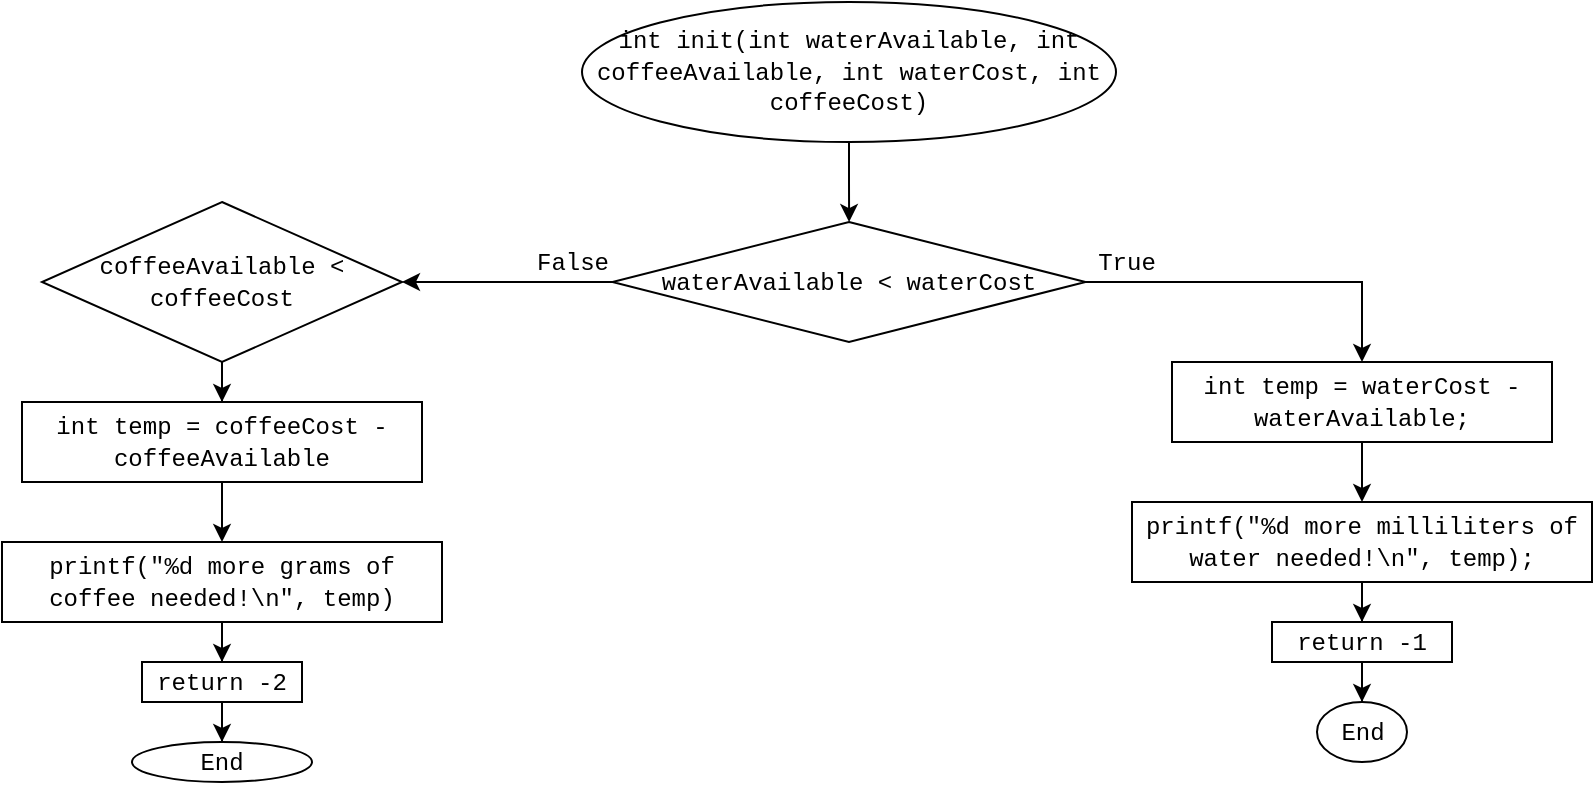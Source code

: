 <mxfile version="12.4.8" type="device" pages="3"><diagram id="C5RBs43oDa-KdzZeNtuy" name="Page-1"><mxGraphModel dx="2012" dy="621" grid="1" gridSize="10" guides="1" tooltips="1" connect="1" arrows="1" fold="1" page="1" pageScale="1" pageWidth="827" pageHeight="1169" math="0" shadow="0"><root><mxCell id="WIyWlLk6GJQsqaUBKTNV-0"/><mxCell id="WIyWlLk6GJQsqaUBKTNV-1" parent="WIyWlLk6GJQsqaUBKTNV-0"/><mxCell id="AEGvYoz9l4A2wP6UKuIa-2" value="" style="edgeStyle=orthogonalEdgeStyle;rounded=0;orthogonalLoop=1;jettySize=auto;html=1;" edge="1" parent="WIyWlLk6GJQsqaUBKTNV-1" source="AEGvYoz9l4A2wP6UKuIa-0" target="AEGvYoz9l4A2wP6UKuIa-3"><mxGeometry relative="1" as="geometry"><mxPoint x="413.5" y="180" as="targetPoint"/></mxGeometry></mxCell><mxCell id="AEGvYoz9l4A2wP6UKuIa-0" value="&lt;font face=&quot;Courier New&quot;&gt;int init(int waterAvailable, int coffeeAvailable, int waterCost, int coffeeCost)&lt;/font&gt;" style="ellipse;whiteSpace=wrap;html=1;" vertex="1" parent="WIyWlLk6GJQsqaUBKTNV-1"><mxGeometry x="280" y="30" width="267" height="70" as="geometry"/></mxCell><mxCell id="AEGvYoz9l4A2wP6UKuIa-5" value="" style="edgeStyle=orthogonalEdgeStyle;rounded=0;orthogonalLoop=1;jettySize=auto;html=1;" edge="1" parent="WIyWlLk6GJQsqaUBKTNV-1" source="AEGvYoz9l4A2wP6UKuIa-3" target="AEGvYoz9l4A2wP6UKuIa-6"><mxGeometry relative="1" as="geometry"><mxPoint x="580" y="170" as="targetPoint"/></mxGeometry></mxCell><mxCell id="AEGvYoz9l4A2wP6UKuIa-17" value="" style="edgeStyle=orthogonalEdgeStyle;rounded=0;orthogonalLoop=1;jettySize=auto;html=1;" edge="1" parent="WIyWlLk6GJQsqaUBKTNV-1" source="AEGvYoz9l4A2wP6UKuIa-3" target="AEGvYoz9l4A2wP6UKuIa-18"><mxGeometry relative="1" as="geometry"><mxPoint x="215.25" y="170" as="targetPoint"/></mxGeometry></mxCell><mxCell id="AEGvYoz9l4A2wP6UKuIa-3" value="&lt;font face=&quot;Courier New&quot;&gt;waterAvailable &amp;lt; waterCost&lt;/font&gt;" style="rhombus;whiteSpace=wrap;html=1;" vertex="1" parent="WIyWlLk6GJQsqaUBKTNV-1"><mxGeometry x="295.25" y="140" width="236.5" height="60" as="geometry"/></mxCell><mxCell id="AEGvYoz9l4A2wP6UKuIa-8" value="" style="edgeStyle=orthogonalEdgeStyle;rounded=0;orthogonalLoop=1;jettySize=auto;html=1;" edge="1" parent="WIyWlLk6GJQsqaUBKTNV-1" source="AEGvYoz9l4A2wP6UKuIa-6" target="AEGvYoz9l4A2wP6UKuIa-7"><mxGeometry relative="1" as="geometry"/></mxCell><mxCell id="AEGvYoz9l4A2wP6UKuIa-6" value="&lt;font face=&quot;Courier New&quot;&gt;int temp = waterCost - waterAvailable;&lt;/font&gt;" style="rounded=0;whiteSpace=wrap;html=1;" vertex="1" parent="WIyWlLk6GJQsqaUBKTNV-1"><mxGeometry x="575" y="210" width="190" height="40" as="geometry"/></mxCell><mxCell id="AEGvYoz9l4A2wP6UKuIa-11" value="" style="edgeStyle=orthogonalEdgeStyle;rounded=0;orthogonalLoop=1;jettySize=auto;html=1;" edge="1" parent="WIyWlLk6GJQsqaUBKTNV-1" source="AEGvYoz9l4A2wP6UKuIa-7" target="AEGvYoz9l4A2wP6UKuIa-10"><mxGeometry relative="1" as="geometry"/></mxCell><mxCell id="AEGvYoz9l4A2wP6UKuIa-7" value="&lt;font face=&quot;Courier New&quot;&gt;printf(&quot;%d more milliliters of water needed!\n&quot;, temp);&lt;/font&gt;" style="rounded=0;whiteSpace=wrap;html=1;" vertex="1" parent="WIyWlLk6GJQsqaUBKTNV-1"><mxGeometry x="555" y="280" width="230" height="40" as="geometry"/></mxCell><mxCell id="AEGvYoz9l4A2wP6UKuIa-13" value="" style="edgeStyle=orthogonalEdgeStyle;rounded=0;orthogonalLoop=1;jettySize=auto;html=1;" edge="1" parent="WIyWlLk6GJQsqaUBKTNV-1" source="AEGvYoz9l4A2wP6UKuIa-10" target="AEGvYoz9l4A2wP6UKuIa-14"><mxGeometry relative="1" as="geometry"><mxPoint x="670" y="630" as="targetPoint"/></mxGeometry></mxCell><mxCell id="AEGvYoz9l4A2wP6UKuIa-10" value="&lt;font face=&quot;Courier New&quot;&gt;return -1&lt;/font&gt;" style="rounded=0;whiteSpace=wrap;html=1;" vertex="1" parent="WIyWlLk6GJQsqaUBKTNV-1"><mxGeometry x="625" y="340" width="90" height="20" as="geometry"/></mxCell><mxCell id="AEGvYoz9l4A2wP6UKuIa-14" value="&lt;font face=&quot;Courier New&quot;&gt;End&lt;/font&gt;" style="ellipse;whiteSpace=wrap;html=1;" vertex="1" parent="WIyWlLk6GJQsqaUBKTNV-1"><mxGeometry x="647.5" y="380" width="45" height="30" as="geometry"/></mxCell><mxCell id="AEGvYoz9l4A2wP6UKuIa-20" value="" style="edgeStyle=orthogonalEdgeStyle;rounded=0;orthogonalLoop=1;jettySize=auto;html=1;" edge="1" parent="WIyWlLk6GJQsqaUBKTNV-1" source="AEGvYoz9l4A2wP6UKuIa-18" target="AEGvYoz9l4A2wP6UKuIa-21"><mxGeometry relative="1" as="geometry"><mxPoint x="150" y="290" as="targetPoint"/></mxGeometry></mxCell><mxCell id="AEGvYoz9l4A2wP6UKuIa-18" value="&lt;font face=&quot;Courier New&quot;&gt;coffeeAvailable &amp;lt; coffeeCost&lt;/font&gt;" style="rhombus;whiteSpace=wrap;html=1;" vertex="1" parent="WIyWlLk6GJQsqaUBKTNV-1"><mxGeometry x="10" y="130" width="180" height="80" as="geometry"/></mxCell><mxCell id="AEGvYoz9l4A2wP6UKuIa-23" value="" style="edgeStyle=orthogonalEdgeStyle;rounded=0;orthogonalLoop=1;jettySize=auto;html=1;" edge="1" parent="WIyWlLk6GJQsqaUBKTNV-1" source="AEGvYoz9l4A2wP6UKuIa-21" target="AEGvYoz9l4A2wP6UKuIa-22"><mxGeometry relative="1" as="geometry"/></mxCell><mxCell id="AEGvYoz9l4A2wP6UKuIa-21" value="&lt;font face=&quot;Courier New&quot;&gt;int temp = coffeeCost - coffeeAvailable&lt;/font&gt;" style="rounded=0;whiteSpace=wrap;html=1;" vertex="1" parent="WIyWlLk6GJQsqaUBKTNV-1"><mxGeometry y="230" width="200" height="40" as="geometry"/></mxCell><mxCell id="AEGvYoz9l4A2wP6UKuIa-25" value="" style="edgeStyle=orthogonalEdgeStyle;rounded=0;orthogonalLoop=1;jettySize=auto;html=1;" edge="1" parent="WIyWlLk6GJQsqaUBKTNV-1" source="AEGvYoz9l4A2wP6UKuIa-22" target="AEGvYoz9l4A2wP6UKuIa-24"><mxGeometry relative="1" as="geometry"/></mxCell><mxCell id="AEGvYoz9l4A2wP6UKuIa-22" value="&lt;font face=&quot;Courier New&quot;&gt;printf(&quot;%d more grams of coffee needed!\n&quot;, temp)&lt;/font&gt;" style="rounded=0;whiteSpace=wrap;html=1;" vertex="1" parent="WIyWlLk6GJQsqaUBKTNV-1"><mxGeometry x="-10" y="300" width="220" height="40" as="geometry"/></mxCell><mxCell id="AEGvYoz9l4A2wP6UKuIa-27" value="" style="edgeStyle=orthogonalEdgeStyle;rounded=0;orthogonalLoop=1;jettySize=auto;html=1;entryX=0.5;entryY=0;entryDx=0;entryDy=0;" edge="1" parent="WIyWlLk6GJQsqaUBKTNV-1" source="AEGvYoz9l4A2wP6UKuIa-24" target="AEGvYoz9l4A2wP6UKuIa-28"><mxGeometry relative="1" as="geometry"><mxPoint x="150" y="680" as="targetPoint"/></mxGeometry></mxCell><mxCell id="AEGvYoz9l4A2wP6UKuIa-24" value="&lt;font face=&quot;Courier New&quot;&gt;return -2&lt;/font&gt;" style="rounded=0;whiteSpace=wrap;html=1;" vertex="1" parent="WIyWlLk6GJQsqaUBKTNV-1"><mxGeometry x="60" y="360" width="80" height="20" as="geometry"/></mxCell><mxCell id="AEGvYoz9l4A2wP6UKuIa-28" value="&lt;font face=&quot;Courier New&quot;&gt;End&lt;/font&gt;" style="ellipse;whiteSpace=wrap;html=1;" vertex="1" parent="WIyWlLk6GJQsqaUBKTNV-1"><mxGeometry x="55" y="400" width="90" height="20" as="geometry"/></mxCell><mxCell id="AEGvYoz9l4A2wP6UKuIa-29" value="&lt;font face=&quot;Courier New&quot;&gt;True&lt;/font&gt;" style="text;html=1;align=center;verticalAlign=middle;resizable=0;points=[];autosize=1;" vertex="1" parent="WIyWlLk6GJQsqaUBKTNV-1"><mxGeometry x="531.75" y="150" width="40" height="20" as="geometry"/></mxCell><mxCell id="AEGvYoz9l4A2wP6UKuIa-30" value="&lt;font face=&quot;Courier New&quot;&gt;False&lt;br&gt;&lt;/font&gt;" style="text;html=1;align=center;verticalAlign=middle;resizable=0;points=[];autosize=1;" vertex="1" parent="WIyWlLk6GJQsqaUBKTNV-1"><mxGeometry x="250.25" y="150" width="50" height="20" as="geometry"/></mxCell></root></mxGraphModel></diagram><diagram id="VijN7mvvU4ffEfw9Eyjd" name="Page-2"><mxGraphModel dx="813" dy="426" grid="1" gridSize="10" guides="1" tooltips="1" connect="1" arrows="1" fold="1" page="1" pageScale="1" pageWidth="850" pageHeight="1100" math="0" shadow="0"><root><mxCell id="G_wEJurHHGzmdR_75ElV-0"/><mxCell id="G_wEJurHHGzmdR_75ElV-1" parent="G_wEJurHHGzmdR_75ElV-0"/><mxCell id="G_wEJurHHGzmdR_75ElV-4" value="" style="edgeStyle=orthogonalEdgeStyle;rounded=0;orthogonalLoop=1;jettySize=auto;html=1;" edge="1" parent="G_wEJurHHGzmdR_75ElV-1" source="G_wEJurHHGzmdR_75ElV-2" target="G_wEJurHHGzmdR_75ElV-5"><mxGeometry relative="1" as="geometry"><mxPoint x="425" y="180" as="targetPoint"/></mxGeometry></mxCell><mxCell id="G_wEJurHHGzmdR_75ElV-2" value="void addCoffee(int *coffeeAvailable)" style="ellipse;whiteSpace=wrap;html=1;" vertex="1" parent="G_wEJurHHGzmdR_75ElV-1"><mxGeometry x="365" y="20" width="120" height="80" as="geometry"/></mxCell><mxCell id="G_wEJurHHGzmdR_75ElV-7" value="" style="edgeStyle=orthogonalEdgeStyle;rounded=0;orthogonalLoop=1;jettySize=auto;html=1;" edge="1" parent="G_wEJurHHGzmdR_75ElV-1" source="G_wEJurHHGzmdR_75ElV-5" target="G_wEJurHHGzmdR_75ElV-6"><mxGeometry relative="1" as="geometry"/></mxCell><mxCell id="G_wEJurHHGzmdR_75ElV-5" value="printf(&quot;Add coffee: &quot;)" style="rounded=0;whiteSpace=wrap;html=1;" vertex="1" parent="G_wEJurHHGzmdR_75ElV-1"><mxGeometry x="367.5" y="130" width="115" height="30" as="geometry"/></mxCell><mxCell id="G_wEJurHHGzmdR_75ElV-9" value="" style="edgeStyle=orthogonalEdgeStyle;rounded=0;orthogonalLoop=1;jettySize=auto;html=1;" edge="1" parent="G_wEJurHHGzmdR_75ElV-1" source="G_wEJurHHGzmdR_75ElV-6" target="G_wEJurHHGzmdR_75ElV-8"><mxGeometry relative="1" as="geometry"/></mxCell><mxCell id="G_wEJurHHGzmdR_75ElV-6" value="int temp" style="rounded=0;whiteSpace=wrap;html=1;" vertex="1" parent="G_wEJurHHGzmdR_75ElV-1"><mxGeometry x="392.5" y="180" width="65" height="30" as="geometry"/></mxCell><mxCell id="G_wEJurHHGzmdR_75ElV-11" value="" style="edgeStyle=orthogonalEdgeStyle;rounded=0;orthogonalLoop=1;jettySize=auto;html=1;" edge="1" parent="G_wEJurHHGzmdR_75ElV-1" source="G_wEJurHHGzmdR_75ElV-8" target="G_wEJurHHGzmdR_75ElV-10"><mxGeometry relative="1" as="geometry"/></mxCell><mxCell id="G_wEJurHHGzmdR_75ElV-8" value="scanf(&quot;%d&quot;, &amp;amp;temp)" style="rounded=0;whiteSpace=wrap;html=1;" vertex="1" parent="G_wEJurHHGzmdR_75ElV-1"><mxGeometry x="365" y="230" width="120" height="60" as="geometry"/></mxCell><mxCell id="G_wEJurHHGzmdR_75ElV-13" value="" style="edgeStyle=orthogonalEdgeStyle;rounded=0;orthogonalLoop=1;jettySize=auto;html=1;" edge="1" parent="G_wEJurHHGzmdR_75ElV-1" source="G_wEJurHHGzmdR_75ElV-10" target="G_wEJurHHGzmdR_75ElV-14"><mxGeometry relative="1" as="geometry"><mxPoint x="425" y="510" as="targetPoint"/></mxGeometry></mxCell><mxCell id="G_wEJurHHGzmdR_75ElV-10" value="*coffeeAvailable += temp" style="rounded=0;whiteSpace=wrap;html=1;" vertex="1" parent="G_wEJurHHGzmdR_75ElV-1"><mxGeometry x="348.75" y="320" width="152.5" height="30" as="geometry"/></mxCell><mxCell id="G_wEJurHHGzmdR_75ElV-14" value="End" style="ellipse;whiteSpace=wrap;html=1;" vertex="1" parent="G_wEJurHHGzmdR_75ElV-1"><mxGeometry x="395" y="380" width="60" height="40" as="geometry"/></mxCell></root></mxGraphModel></diagram><diagram id="qcmMra4pvn9GCuhq6GCz" name="Page-3"><mxGraphModel dx="5763" dy="2269" grid="1" gridSize="10" guides="1" tooltips="1" connect="1" arrows="1" fold="1" page="1" pageScale="1" pageWidth="850" pageHeight="1100" math="0" shadow="0"><root><mxCell id="rsKrXeeZlqoIn92hkYwP-0"/><mxCell id="rsKrXeeZlqoIn92hkYwP-1" parent="rsKrXeeZlqoIn92hkYwP-0"/><mxCell id="rsKrXeeZlqoIn92hkYwP-4" value="" style="edgeStyle=orthogonalEdgeStyle;rounded=0;orthogonalLoop=1;jettySize=auto;html=1;" edge="1" parent="rsKrXeeZlqoIn92hkYwP-1" source="rsKrXeeZlqoIn92hkYwP-2" target="rsKrXeeZlqoIn92hkYwP-5"><mxGeometry relative="1" as="geometry"><mxPoint x="424.5" y="180" as="targetPoint"/></mxGeometry></mxCell><mxCell id="rsKrXeeZlqoIn92hkYwP-2" value="void mainFunc(int *waterAvailable, int *coffeeAvailable, int waterCost, int coffeeCost)" style="ellipse;whiteSpace=wrap;html=1;" vertex="1" parent="rsKrXeeZlqoIn92hkYwP-1"><mxGeometry x="337" y="10" width="175" height="90" as="geometry"/></mxCell><mxCell id="rsKrXeeZlqoIn92hkYwP-7" value="" style="edgeStyle=orthogonalEdgeStyle;rounded=0;orthogonalLoop=1;jettySize=auto;html=1;" edge="1" parent="rsKrXeeZlqoIn92hkYwP-1" source="rsKrXeeZlqoIn92hkYwP-5" target="rsKrXeeZlqoIn92hkYwP-6"><mxGeometry relative="1" as="geometry"/></mxCell><mxCell id="rsKrXeeZlqoIn92hkYwP-5" value="&lt;div&gt;int i = 0;&lt;/div&gt;&lt;div&gt;&lt;span&gt;char arr[] = &quot;|&amp;nbsp; &amp;nbsp; &amp;nbsp; &amp;nbsp;|&quot;;&lt;/span&gt;&lt;/div&gt;&lt;div&gt;&lt;span&gt;int len = strlen(arr);&lt;/span&gt;&lt;/div&gt;&lt;div&gt;&lt;span&gt;char holder[len];&lt;/span&gt;&lt;/div&gt;" style="rounded=0;whiteSpace=wrap;html=1;" vertex="1" parent="rsKrXeeZlqoIn92hkYwP-1"><mxGeometry x="362.91" y="130" width="123.19" height="60" as="geometry"/></mxCell><mxCell id="rsKrXeeZlqoIn92hkYwP-9" value="" style="edgeStyle=orthogonalEdgeStyle;rounded=0;orthogonalLoop=1;jettySize=auto;html=1;" edge="1" parent="rsKrXeeZlqoIn92hkYwP-1" source="rsKrXeeZlqoIn92hkYwP-6" target="rsKrXeeZlqoIn92hkYwP-8"><mxGeometry relative="1" as="geometry"/></mxCell><mxCell id="rsKrXeeZlqoIn92hkYwP-6" value="strcpy(holder, arr);" style="rounded=0;whiteSpace=wrap;html=1;" vertex="1" parent="rsKrXeeZlqoIn92hkYwP-1"><mxGeometry x="362.91" y="220" width="123.19" height="20" as="geometry"/></mxCell><mxCell id="rsKrXeeZlqoIn92hkYwP-11" value="" style="edgeStyle=orthogonalEdgeStyle;rounded=0;orthogonalLoop=1;jettySize=auto;html=1;" edge="1" parent="rsKrXeeZlqoIn92hkYwP-1" source="rsKrXeeZlqoIn92hkYwP-8" target="rsKrXeeZlqoIn92hkYwP-10"><mxGeometry relative="1" as="geometry"/></mxCell><mxCell id="rsKrXeeZlqoIn92hkYwP-8" value="&lt;div&gt;int counter = 0;&lt;/div&gt;&lt;div&gt;int counter1 = 0;&lt;/div&gt;&lt;div&gt;char arr0[]=&quot;\\=====/&quot;;&lt;/div&gt;&lt;div&gt;char arr1[] = &quot; \\===/&quot;;&lt;/div&gt;&lt;div&gt;char arr2[] = &quot;&amp;nbsp; \\=/&quot;;&lt;/div&gt;" style="rounded=0;whiteSpace=wrap;html=1;" vertex="1" parent="rsKrXeeZlqoIn92hkYwP-1"><mxGeometry x="351.1" y="260" width="147.09" height="80" as="geometry"/></mxCell><mxCell id="rsKrXeeZlqoIn92hkYwP-13" value="" style="edgeStyle=orthogonalEdgeStyle;rounded=0;orthogonalLoop=1;jettySize=auto;html=1;" edge="1" parent="rsKrXeeZlqoIn92hkYwP-1" source="rsKrXeeZlqoIn92hkYwP-10" target="rsKrXeeZlqoIn92hkYwP-12"><mxGeometry relative="1" as="geometry"/></mxCell><mxCell id="rsKrXeeZlqoIn92hkYwP-10" value="srand(time(0));" style="rounded=0;whiteSpace=wrap;html=1;" vertex="1" parent="rsKrXeeZlqoIn92hkYwP-1"><mxGeometry x="380.05" y="360" width="88.9" height="30" as="geometry"/></mxCell><mxCell id="rsKrXeeZlqoIn92hkYwP-15" value="" style="edgeStyle=orthogonalEdgeStyle;rounded=0;orthogonalLoop=1;jettySize=auto;html=1;" edge="1" parent="rsKrXeeZlqoIn92hkYwP-1" source="rsKrXeeZlqoIn92hkYwP-12" target="rsKrXeeZlqoIn92hkYwP-16"><mxGeometry relative="1" as="geometry"><mxPoint x="424.5" y="520" as="targetPoint"/></mxGeometry></mxCell><mxCell id="rsKrXeeZlqoIn92hkYwP-12" value="errorFunc();" style="rounded=0;whiteSpace=wrap;html=1;" vertex="1" parent="rsKrXeeZlqoIn92hkYwP-1"><mxGeometry x="380.05" y="410" width="88.9" height="30" as="geometry"/></mxCell><mxCell id="rsKrXeeZlqoIn92hkYwP-18" value="" style="edgeStyle=orthogonalEdgeStyle;rounded=0;orthogonalLoop=1;jettySize=auto;html=1;" edge="1" parent="rsKrXeeZlqoIn92hkYwP-1" source="rsKrXeeZlqoIn92hkYwP-16" target="rsKrXeeZlqoIn92hkYwP-19"><mxGeometry relative="1" as="geometry"><mxPoint x="540.05" y="525" as="targetPoint"/></mxGeometry></mxCell><mxCell id="rsKrXeeZlqoIn92hkYwP-16" value="counter != 2" style="rhombus;whiteSpace=wrap;html=1;" vertex="1" parent="rsKrXeeZlqoIn92hkYwP-1"><mxGeometry x="380.05" y="500" width="80" height="50" as="geometry"/></mxCell><mxCell id="rsKrXeeZlqoIn92hkYwP-22" value="" style="edgeStyle=orthogonalEdgeStyle;rounded=0;orthogonalLoop=1;jettySize=auto;html=1;" edge="1" parent="rsKrXeeZlqoIn92hkYwP-1" source="rsKrXeeZlqoIn92hkYwP-19" target="rsKrXeeZlqoIn92hkYwP-23"><mxGeometry relative="1" as="geometry"><mxPoint x="614.34" y="627.5" as="targetPoint"/></mxGeometry></mxCell><mxCell id="rsKrXeeZlqoIn92hkYwP-19" value="&lt;div&gt;printf(&quot;---------------------\n&quot;);&lt;/div&gt;&lt;div&gt;&lt;span&gt;printf(&quot;Warming up the water!\n&quot;);&lt;/span&gt;&lt;/div&gt;" style="rounded=0;whiteSpace=wrap;html=1;" vertex="1" parent="rsKrXeeZlqoIn92hkYwP-1"><mxGeometry x="535.34" y="502.5" width="158" height="45" as="geometry"/></mxCell><mxCell id="rsKrXeeZlqoIn92hkYwP-20" value="True" style="text;html=1;align=center;verticalAlign=middle;resizable=0;points=[];autosize=1;" vertex="1" parent="rsKrXeeZlqoIn92hkYwP-1"><mxGeometry x="460.05" y="502.5" width="40" height="20" as="geometry"/></mxCell><mxCell id="rsKrXeeZlqoIn92hkYwP-25" value="" style="edgeStyle=orthogonalEdgeStyle;rounded=0;orthogonalLoop=1;jettySize=auto;html=1;" edge="1" parent="rsKrXeeZlqoIn92hkYwP-1" source="rsKrXeeZlqoIn92hkYwP-23" target="rsKrXeeZlqoIn92hkYwP-26"><mxGeometry relative="1" as="geometry"><mxPoint x="614.34" y="710" as="targetPoint"/></mxGeometry></mxCell><mxCell id="rsKrXeeZlqoIn92hkYwP-23" value="arr[i] == ' '" style="rhombus;whiteSpace=wrap;html=1;" vertex="1" parent="rsKrXeeZlqoIn92hkYwP-1"><mxGeometry x="574.34" y="570" width="80" height="42.5" as="geometry"/></mxCell><mxCell id="rsKrXeeZlqoIn92hkYwP-28" value="" style="edgeStyle=orthogonalEdgeStyle;rounded=0;orthogonalLoop=1;jettySize=auto;html=1;" edge="1" parent="rsKrXeeZlqoIn92hkYwP-1" source="rsKrXeeZlqoIn92hkYwP-26" target="rsKrXeeZlqoIn92hkYwP-27"><mxGeometry relative="1" as="geometry"/></mxCell><mxCell id="rsKrXeeZlqoIn92hkYwP-26" value="arr[i] == '= '" style="rounded=0;whiteSpace=wrap;html=1;" vertex="1" parent="rsKrXeeZlqoIn92hkYwP-1"><mxGeometry x="574.34" y="630" width="81" height="30" as="geometry"/></mxCell><mxCell id="rsKrXeeZlqoIn92hkYwP-30" value="" style="edgeStyle=orthogonalEdgeStyle;rounded=0;orthogonalLoop=1;jettySize=auto;html=1;" edge="1" parent="rsKrXeeZlqoIn92hkYwP-1" source="rsKrXeeZlqoIn92hkYwP-27" target="rsKrXeeZlqoIn92hkYwP-29"><mxGeometry relative="1" as="geometry"/></mxCell><mxCell id="rsKrXeeZlqoIn92hkYwP-27" value="&lt;div&gt;printf(&quot;&amp;nbsp; &amp;nbsp; &amp;nbsp;%s\n&quot;, arr);&lt;/div&gt;&lt;div&gt;&lt;span&gt;printf(&quot;---------------------&quot;);&lt;/span&gt;&lt;/div&gt;" style="rounded=0;whiteSpace=wrap;html=1;" vertex="1" parent="rsKrXeeZlqoIn92hkYwP-1"><mxGeometry x="539.34" y="690" width="151" height="40" as="geometry"/></mxCell><mxCell id="rsKrXeeZlqoIn92hkYwP-32" value="" style="edgeStyle=orthogonalEdgeStyle;rounded=0;orthogonalLoop=1;jettySize=auto;html=1;" edge="1" parent="rsKrXeeZlqoIn92hkYwP-1" source="rsKrXeeZlqoIn92hkYwP-29" target="rsKrXeeZlqoIn92hkYwP-33"><mxGeometry relative="1" as="geometry"><mxPoint x="614.84" y="880" as="targetPoint"/></mxGeometry></mxCell><mxCell id="rsKrXeeZlqoIn92hkYwP-29" value="&lt;div&gt;Sleep(250);&lt;/div&gt;&lt;div&gt;system(&quot;cls&quot;);&lt;/div&gt;&lt;div&gt;i++;&lt;/div&gt;" style="rounded=0;whiteSpace=wrap;html=1;" vertex="1" parent="rsKrXeeZlqoIn92hkYwP-1"><mxGeometry x="566.59" y="750" width="96.5" height="50" as="geometry"/></mxCell><mxCell id="rsKrXeeZlqoIn92hkYwP-35" value="" style="edgeStyle=orthogonalEdgeStyle;rounded=0;orthogonalLoop=1;jettySize=auto;html=1;" edge="1" parent="rsKrXeeZlqoIn92hkYwP-1" source="rsKrXeeZlqoIn92hkYwP-33" target="rsKrXeeZlqoIn92hkYwP-37"><mxGeometry relative="1" as="geometry"><mxPoint x="734.84" y="840" as="targetPoint"/></mxGeometry></mxCell><mxCell id="rsKrXeeZlqoIn92hkYwP-33" value="i == len" style="rhombus;whiteSpace=wrap;html=1;" vertex="1" parent="rsKrXeeZlqoIn92hkYwP-1"><mxGeometry x="574.84" y="820" width="80" height="40" as="geometry"/></mxCell><mxCell id="rsKrXeeZlqoIn92hkYwP-36" value="True" style="text;html=1;align=center;verticalAlign=middle;resizable=0;points=[];autosize=1;" vertex="1" parent="rsKrXeeZlqoIn92hkYwP-1"><mxGeometry x="655.34" y="820" width="40" height="20" as="geometry"/></mxCell><mxCell id="rsKrXeeZlqoIn92hkYwP-37" value="&lt;div&gt;i = 0;&lt;/div&gt;&lt;div&gt;&lt;span&gt;strcpy(arr, holder);&lt;/span&gt;&lt;/div&gt;&lt;div&gt;counter++;&lt;/div&gt;" style="rounded=0;whiteSpace=wrap;html=1;" vertex="1" parent="rsKrXeeZlqoIn92hkYwP-1"><mxGeometry x="690.34" y="870" width="105" height="50" as="geometry"/></mxCell><mxCell id="rsKrXeeZlqoIn92hkYwP-42" value="" style="endArrow=classic;html=1;exitX=0;exitY=0.5;exitDx=0;exitDy=0;" edge="1" parent="rsKrXeeZlqoIn92hkYwP-1" source="rsKrXeeZlqoIn92hkYwP-33"><mxGeometry width="50" height="50" relative="1" as="geometry"><mxPoint x="481.44" y="870" as="sourcePoint"/><mxPoint x="420" y="450" as="targetPoint"/><Array as="points"><mxPoint x="515.34" y="840"/><mxPoint x="515.34" y="940"/><mxPoint x="860" y="940"/><mxPoint x="860" y="450"/></Array></mxGeometry></mxCell><mxCell id="rsKrXeeZlqoIn92hkYwP-43" value="False" style="text;html=1;align=center;verticalAlign=middle;resizable=0;points=[];autosize=1;" vertex="1" parent="rsKrXeeZlqoIn92hkYwP-1"><mxGeometry x="534.34" y="820" width="40" height="20" as="geometry"/></mxCell><mxCell id="rsKrXeeZlqoIn92hkYwP-44" value="" style="endArrow=classic;html=1;exitX=1.006;exitY=0.573;exitDx=0;exitDy=0;exitPerimeter=0;" edge="1" parent="rsKrXeeZlqoIn92hkYwP-1" source="rsKrXeeZlqoIn92hkYwP-37"><mxGeometry width="50" height="50" relative="1" as="geometry"><mxPoint x="810" y="870" as="sourcePoint"/><mxPoint x="420" y="470" as="targetPoint"/><Array as="points"><mxPoint x="830" y="900"/><mxPoint x="830" y="690"/><mxPoint x="830" y="470"/></Array></mxGeometry></mxCell><mxCell id="rsKrXeeZlqoIn92hkYwP-45" value="" style="endArrow=classic;html=1;exitX=0;exitY=0.5;exitDx=0;exitDy=0;" edge="1" parent="rsKrXeeZlqoIn92hkYwP-1" source="rsKrXeeZlqoIn92hkYwP-16" target="rsKrXeeZlqoIn92hkYwP-47"><mxGeometry width="50" height="50" relative="1" as="geometry"><mxPoint x="250" y="537.5" as="sourcePoint"/><mxPoint x="290" y="525" as="targetPoint"/></mxGeometry></mxCell><mxCell id="rsKrXeeZlqoIn92hkYwP-46" value="False" style="text;html=1;align=center;verticalAlign=middle;resizable=0;points=[];autosize=1;" vertex="1" parent="rsKrXeeZlqoIn92hkYwP-1"><mxGeometry x="340.05" y="502.5" width="40" height="20" as="geometry"/></mxCell><mxCell id="rsKrXeeZlqoIn92hkYwP-49" value="" style="edgeStyle=orthogonalEdgeStyle;rounded=0;orthogonalLoop=1;jettySize=auto;html=1;" edge="1" parent="rsKrXeeZlqoIn92hkYwP-1" source="rsKrXeeZlqoIn92hkYwP-47" target="rsKrXeeZlqoIn92hkYwP-50"><mxGeometry relative="1" as="geometry"><mxPoint x="255" y="580" as="targetPoint"/></mxGeometry></mxCell><mxCell id="rsKrXeeZlqoIn92hkYwP-47" value="&lt;div&gt;errorFunc();&lt;/div&gt;&lt;div&gt;&lt;span&gt;counter = 0;&lt;/span&gt;&lt;br&gt;&lt;/div&gt;" style="rounded=0;whiteSpace=wrap;html=1;" vertex="1" parent="rsKrXeeZlqoIn92hkYwP-1"><mxGeometry x="210" y="507.5" width="90" height="35" as="geometry"/></mxCell><mxCell id="rsKrXeeZlqoIn92hkYwP-50" value="counter != 2" style="rhombus;whiteSpace=wrap;html=1;" vertex="1" parent="rsKrXeeZlqoIn92hkYwP-1"><mxGeometry x="215" y="580" width="80" height="50" as="geometry"/></mxCell><mxCell id="rsKrXeeZlqoIn92hkYwP-61" value="" style="edgeStyle=orthogonalEdgeStyle;rounded=0;orthogonalLoop=1;jettySize=auto;html=1;entryX=0.5;entryY=0;entryDx=0;entryDy=0;" edge="1" parent="rsKrXeeZlqoIn92hkYwP-1" source="rsKrXeeZlqoIn92hkYwP-55" target="rsKrXeeZlqoIn92hkYwP-62"><mxGeometry relative="1" as="geometry"><mxPoint x="-25" y="940" as="targetPoint"/></mxGeometry></mxCell><mxCell id="rsKrXeeZlqoIn92hkYwP-55" value="counter1 == 0" style="rhombus;whiteSpace=wrap;html=1;" vertex="1" parent="rsKrXeeZlqoIn92hkYwP-1"><mxGeometry x="-72.5" y="810" width="95" height="50" as="geometry"/></mxCell><mxCell id="rsKrXeeZlqoIn92hkYwP-56" value="True" style="text;html=1;align=center;verticalAlign=middle;resizable=0;points=[];autosize=1;rotation=90;" vertex="1" parent="rsKrXeeZlqoIn92hkYwP-1"><mxGeometry x="250" y="640" width="40" height="20" as="geometry"/></mxCell><mxCell id="rsKrXeeZlqoIn92hkYwP-71" value="" style="edgeStyle=orthogonalEdgeStyle;rounded=0;orthogonalLoop=1;jettySize=auto;html=1;" edge="1" parent="rsKrXeeZlqoIn92hkYwP-1" source="rsKrXeeZlqoIn92hkYwP-62" target="rsKrXeeZlqoIn92hkYwP-70"><mxGeometry relative="1" as="geometry"/></mxCell><mxCell id="rsKrXeeZlqoIn92hkYwP-62" value="&lt;div&gt;printf(&quot;---------------------\n&quot;);&lt;/div&gt;&lt;div&gt;printf(&quot;Waiting for preparation!\n&quot;);&lt;/div&gt;&lt;div&gt;printf(&quot;\n&quot;);&lt;/div&gt;&lt;div&gt;printf(&quot;\n&quot;);&lt;/div&gt;&lt;div&gt;printf(&quot;&amp;nbsp; &amp;nbsp; &amp;nbsp; &amp;nbsp;%s\n&quot;, arr2);&lt;/div&gt;&lt;div&gt;&lt;span&gt;printf(&quot;---------------------&quot;);&lt;/span&gt;&lt;/div&gt;&lt;div&gt;&lt;span&gt;Sleep(350);&lt;/span&gt;&lt;/div&gt;&lt;div&gt;system(&quot;cls&quot;)&lt;/div&gt;" style="rounded=0;whiteSpace=wrap;html=1;" vertex="1" parent="rsKrXeeZlqoIn92hkYwP-1"><mxGeometry x="-122.5" y="915" width="195" height="120" as="geometry"/></mxCell><mxCell id="rsKrXeeZlqoIn92hkYwP-73" value="" style="edgeStyle=orthogonalEdgeStyle;rounded=0;orthogonalLoop=1;jettySize=auto;html=1;" edge="1" parent="rsKrXeeZlqoIn92hkYwP-1" source="rsKrXeeZlqoIn92hkYwP-70" target="rsKrXeeZlqoIn92hkYwP-76"><mxGeometry relative="1" as="geometry"><mxPoint x="-25" y="1245" as="targetPoint"/></mxGeometry></mxCell><mxCell id="rsKrXeeZlqoIn92hkYwP-70" value="counter1++;" style="rounded=0;whiteSpace=wrap;html=1;" vertex="1" parent="rsKrXeeZlqoIn92hkYwP-1"><mxGeometry x="-61.25" y="1175" width="72.5" height="20" as="geometry"/></mxCell><mxCell id="rsKrXeeZlqoIn92hkYwP-67" value="" style="endArrow=classic;html=1;exitX=0;exitY=0.5;exitDx=0;exitDy=0;entryX=0.5;entryY=0;entryDx=0;entryDy=0;" edge="1" parent="rsKrXeeZlqoIn92hkYwP-1" source="rsKrXeeZlqoIn92hkYwP-55" target="rsKrXeeZlqoIn92hkYwP-79"><mxGeometry width="50" height="50" relative="1" as="geometry"><mxPoint x="-210" y="805" as="sourcePoint"/><mxPoint x="-220" y="935" as="targetPoint"/><Array as="points"><mxPoint x="-220" y="835"/></Array></mxGeometry></mxCell><mxCell id="rsKrXeeZlqoIn92hkYwP-68" value="True" style="text;html=1;align=center;verticalAlign=middle;resizable=0;points=[];autosize=1;rotation=90;" vertex="1" parent="rsKrXeeZlqoIn92hkYwP-1"><mxGeometry x="-30" y="875" width="40" height="20" as="geometry"/></mxCell><mxCell id="rsKrXeeZlqoIn92hkYwP-69" value="False" style="text;html=1;align=center;verticalAlign=middle;resizable=0;points=[];autosize=1;rotation=0;" vertex="1" parent="rsKrXeeZlqoIn92hkYwP-1"><mxGeometry x="-112.5" y="810" width="40" height="20" as="geometry"/></mxCell><mxCell id="rsKrXeeZlqoIn92hkYwP-78" value="" style="edgeStyle=orthogonalEdgeStyle;rounded=0;orthogonalLoop=1;jettySize=auto;html=1;" edge="1" parent="rsKrXeeZlqoIn92hkYwP-1" source="rsKrXeeZlqoIn92hkYwP-76" target="rsKrXeeZlqoIn92hkYwP-133"><mxGeometry relative="1" as="geometry"><mxPoint x="-25" y="1285" as="targetPoint"/></mxGeometry></mxCell><mxCell id="rsKrXeeZlqoIn92hkYwP-76" value="counter1 == 3" style="rhombus;whiteSpace=wrap;html=1;" vertex="1" parent="rsKrXeeZlqoIn92hkYwP-1"><mxGeometry x="-77.5" y="1215" width="105" height="40" as="geometry"/></mxCell><mxCell id="rsKrXeeZlqoIn92hkYwP-83" value="" style="edgeStyle=orthogonalEdgeStyle;rounded=0;orthogonalLoop=1;jettySize=auto;html=1;" edge="1" parent="rsKrXeeZlqoIn92hkYwP-1" source="rsKrXeeZlqoIn92hkYwP-79" target="rsKrXeeZlqoIn92hkYwP-92"><mxGeometry relative="1" as="geometry"><mxPoint x="-390" y="940" as="targetPoint"/></mxGeometry></mxCell><mxCell id="rsKrXeeZlqoIn92hkYwP-85" value="" style="edgeStyle=orthogonalEdgeStyle;rounded=0;orthogonalLoop=1;jettySize=auto;html=1;entryX=0.5;entryY=0;entryDx=0;entryDy=0;" edge="1" parent="rsKrXeeZlqoIn92hkYwP-1" source="rsKrXeeZlqoIn92hkYwP-79" target="rsKrXeeZlqoIn92hkYwP-88"><mxGeometry relative="1" as="geometry"><mxPoint x="-220" y="1015" as="targetPoint"/></mxGeometry></mxCell><mxCell id="rsKrXeeZlqoIn92hkYwP-79" value="counter1 == 1" style="rhombus;whiteSpace=wrap;html=1;" vertex="1" parent="rsKrXeeZlqoIn92hkYwP-1"><mxGeometry x="-270" y="915" width="100" height="50" as="geometry"/></mxCell><mxCell id="rsKrXeeZlqoIn92hkYwP-86" value="True" style="text;html=1;align=center;verticalAlign=middle;resizable=0;points=[];autosize=1;rotation=90;" vertex="1" parent="rsKrXeeZlqoIn92hkYwP-1"><mxGeometry x="-230" y="975" width="40" height="20" as="geometry"/></mxCell><mxCell id="rsKrXeeZlqoIn92hkYwP-90" value="" style="edgeStyle=orthogonalEdgeStyle;rounded=0;orthogonalLoop=1;jettySize=auto;html=1;" edge="1" parent="rsKrXeeZlqoIn92hkYwP-1" source="rsKrXeeZlqoIn92hkYwP-88"><mxGeometry relative="1" as="geometry"><mxPoint x="-20" y="1080" as="targetPoint"/></mxGeometry></mxCell><mxCell id="rsKrXeeZlqoIn92hkYwP-88" value="&lt;div&gt;printf(&quot;---------------------\n&quot;);&lt;/div&gt;&lt;div&gt;printf(&quot;Waiting for preparation!\n&quot;);&lt;/div&gt;&lt;div&gt;printf(&quot;\n&quot;);&lt;/div&gt;&lt;div&gt;printf(&quot;&amp;nbsp; &amp;nbsp; &amp;nbsp; &amp;nbsp;%s\n&quot;, arr1);&lt;/div&gt;&lt;div&gt;printf(&quot;&amp;nbsp; &amp;nbsp; &amp;nbsp; &amp;nbsp;%s\n&quot;, arr2);&lt;/div&gt;&lt;div&gt;printf(&quot;---------------------&quot;);&lt;/div&gt;&lt;div&gt;Sleep(350);&lt;/div&gt;&lt;div&gt;system(&quot;cls&quot;);&lt;/div&gt;" style="rounded=0;whiteSpace=wrap;html=1;" vertex="1" parent="rsKrXeeZlqoIn92hkYwP-1"><mxGeometry x="-330" y="1015" width="190" height="130" as="geometry"/></mxCell><mxCell id="rsKrXeeZlqoIn92hkYwP-91" value="False" style="text;html=1;align=center;verticalAlign=middle;resizable=0;points=[];autosize=1;rotation=0;" vertex="1" parent="rsKrXeeZlqoIn92hkYwP-1"><mxGeometry x="-310" y="915" width="40" height="20" as="geometry"/></mxCell><mxCell id="rsKrXeeZlqoIn92hkYwP-94" value="" style="edgeStyle=orthogonalEdgeStyle;rounded=0;orthogonalLoop=1;jettySize=auto;html=1;entryX=1;entryY=0.5;entryDx=0;entryDy=0;" edge="1" parent="rsKrXeeZlqoIn92hkYwP-1" source="rsKrXeeZlqoIn92hkYwP-92" target="rsKrXeeZlqoIn92hkYwP-96"><mxGeometry relative="1" as="geometry"><mxPoint x="-570" y="940" as="targetPoint"/></mxGeometry></mxCell><mxCell id="rsKrXeeZlqoIn92hkYwP-92" value="counter1 == 2" style="rhombus;whiteSpace=wrap;html=1;" vertex="1" parent="rsKrXeeZlqoIn92hkYwP-1"><mxGeometry x="-490" y="917.5" width="100" height="45" as="geometry"/></mxCell><mxCell id="rsKrXeeZlqoIn92hkYwP-95" value="True" style="text;html=1;align=center;verticalAlign=middle;resizable=0;points=[];autosize=1;" vertex="1" parent="rsKrXeeZlqoIn92hkYwP-1"><mxGeometry x="-530" y="917.5" width="40" height="20" as="geometry"/></mxCell><mxCell id="rsKrXeeZlqoIn92hkYwP-96" value="&lt;div&gt;printf(&quot;---------------------\n&quot;);&lt;/div&gt;&lt;div&gt;printf(&quot;Waiting for preparation!\n&quot;);&lt;/div&gt;&lt;div&gt;printf(&quot;&amp;nbsp; &amp;nbsp; &amp;nbsp; &amp;nbsp;%s\n&quot;, arr0);&lt;/div&gt;&lt;div&gt;printf(&quot;&amp;nbsp; &amp;nbsp; &amp;nbsp; &amp;nbsp;%s\n&quot;, arr1);&lt;/div&gt;&lt;div&gt;printf(&quot;&amp;nbsp; &amp;nbsp; &amp;nbsp; &amp;nbsp;%s\n&quot;, arr2);&lt;/div&gt;&lt;div&gt;printf(&quot;---------------------&quot;);&lt;/div&gt;&lt;div&gt;Sleep(350);&lt;/div&gt;&lt;div&gt;system(&quot;cls&quot;);&lt;/div&gt;" style="rounded=0;whiteSpace=wrap;html=1;" vertex="1" parent="rsKrXeeZlqoIn92hkYwP-1"><mxGeometry x="-740" y="875" width="190" height="130" as="geometry"/></mxCell><mxCell id="rsKrXeeZlqoIn92hkYwP-101" value="" style="endArrow=classic;html=1;exitX=1;exitY=0.5;exitDx=0;exitDy=0;" edge="1" parent="rsKrXeeZlqoIn92hkYwP-1" source="rsKrXeeZlqoIn92hkYwP-23"><mxGeometry width="50" height="50" relative="1" as="geometry"><mxPoint x="717.84" y="592.5" as="sourcePoint"/><mxPoint x="614" y="680" as="targetPoint"/><Array as="points"><mxPoint x="720" y="591"/><mxPoint x="720" y="670"/></Array></mxGeometry></mxCell><mxCell id="rsKrXeeZlqoIn92hkYwP-102" value="False" style="text;html=1;align=center;verticalAlign=middle;resizable=0;points=[];autosize=1;" vertex="1" parent="rsKrXeeZlqoIn92hkYwP-1"><mxGeometry x="654.84" y="570" width="40" height="20" as="geometry"/></mxCell><mxCell id="rsKrXeeZlqoIn92hkYwP-103" value="" style="endArrow=classic;html=1;exitX=0.5;exitY=1;exitDx=0;exitDy=0;" edge="1" parent="rsKrXeeZlqoIn92hkYwP-1" source="rsKrXeeZlqoIn92hkYwP-50"><mxGeometry width="50" height="50" relative="1" as="geometry"><mxPoint x="310" y="640" as="sourcePoint"/><mxPoint x="255" y="700" as="targetPoint"/></mxGeometry></mxCell><mxCell id="rsKrXeeZlqoIn92hkYwP-104" value="" style="edgeStyle=orthogonalEdgeStyle;rounded=0;orthogonalLoop=1;jettySize=auto;html=1;" edge="1" parent="rsKrXeeZlqoIn92hkYwP-1" source="rsKrXeeZlqoIn92hkYwP-105" target="rsKrXeeZlqoIn92hkYwP-107"><mxGeometry relative="1" as="geometry"><mxPoint x="234.0" y="795" as="targetPoint"/></mxGeometry></mxCell><mxCell id="rsKrXeeZlqoIn92hkYwP-105" value="&lt;div&gt;printf(&quot;---------------------\n&quot;);&lt;/div&gt;&lt;div&gt;&lt;span&gt;printf(&quot;Grinding the coffee\n&quot;);&lt;/span&gt;&lt;/div&gt;" style="rounded=0;whiteSpace=wrap;html=1;" vertex="1" parent="rsKrXeeZlqoIn92hkYwP-1"><mxGeometry x="170.0" y="670" width="158" height="45" as="geometry"/></mxCell><mxCell id="rsKrXeeZlqoIn92hkYwP-106" value="" style="edgeStyle=orthogonalEdgeStyle;rounded=0;orthogonalLoop=1;jettySize=auto;html=1;" edge="1" parent="rsKrXeeZlqoIn92hkYwP-1" source="rsKrXeeZlqoIn92hkYwP-107" target="rsKrXeeZlqoIn92hkYwP-109"><mxGeometry relative="1" as="geometry"><mxPoint x="250.0" y="877.5" as="targetPoint"/></mxGeometry></mxCell><mxCell id="rsKrXeeZlqoIn92hkYwP-107" value="arr[i] == ' '" style="rhombus;whiteSpace=wrap;html=1;" vertex="1" parent="rsKrXeeZlqoIn92hkYwP-1"><mxGeometry x="210.0" y="737.5" width="80" height="42.5" as="geometry"/></mxCell><mxCell id="rsKrXeeZlqoIn92hkYwP-108" value="" style="edgeStyle=orthogonalEdgeStyle;rounded=0;orthogonalLoop=1;jettySize=auto;html=1;" edge="1" parent="rsKrXeeZlqoIn92hkYwP-1" source="rsKrXeeZlqoIn92hkYwP-109" target="rsKrXeeZlqoIn92hkYwP-111"><mxGeometry relative="1" as="geometry"/></mxCell><mxCell id="rsKrXeeZlqoIn92hkYwP-109" value="arr[i] == '= '" style="rounded=0;whiteSpace=wrap;html=1;" vertex="1" parent="rsKrXeeZlqoIn92hkYwP-1"><mxGeometry x="210.0" y="797.5" width="81" height="30" as="geometry"/></mxCell><mxCell id="rsKrXeeZlqoIn92hkYwP-110" value="" style="edgeStyle=orthogonalEdgeStyle;rounded=0;orthogonalLoop=1;jettySize=auto;html=1;" edge="1" parent="rsKrXeeZlqoIn92hkYwP-1" source="rsKrXeeZlqoIn92hkYwP-111" target="rsKrXeeZlqoIn92hkYwP-113"><mxGeometry relative="1" as="geometry"/></mxCell><mxCell id="rsKrXeeZlqoIn92hkYwP-111" value="&lt;div&gt;printf(&quot;&amp;nbsp; &amp;nbsp; &amp;nbsp;%s\n&quot;, arr);&lt;/div&gt;&lt;div&gt;&lt;span&gt;printf(&quot;---------------------&quot;);&lt;/span&gt;&lt;/div&gt;" style="rounded=0;whiteSpace=wrap;html=1;" vertex="1" parent="rsKrXeeZlqoIn92hkYwP-1"><mxGeometry x="175.0" y="857.5" width="151" height="40" as="geometry"/></mxCell><mxCell id="rsKrXeeZlqoIn92hkYwP-112" value="" style="edgeStyle=orthogonalEdgeStyle;rounded=0;orthogonalLoop=1;jettySize=auto;html=1;" edge="1" parent="rsKrXeeZlqoIn92hkYwP-1" source="rsKrXeeZlqoIn92hkYwP-113" target="rsKrXeeZlqoIn92hkYwP-115"><mxGeometry relative="1" as="geometry"><mxPoint x="250.5" y="1047.5" as="targetPoint"/></mxGeometry></mxCell><mxCell id="rsKrXeeZlqoIn92hkYwP-113" value="&lt;div&gt;Sleep(250);&lt;/div&gt;&lt;div&gt;system(&quot;cls&quot;);&lt;/div&gt;&lt;div&gt;i++;&lt;/div&gt;" style="rounded=0;whiteSpace=wrap;html=1;" vertex="1" parent="rsKrXeeZlqoIn92hkYwP-1"><mxGeometry x="202.25" y="917.5" width="96.5" height="50" as="geometry"/></mxCell><mxCell id="rsKrXeeZlqoIn92hkYwP-114" value="" style="edgeStyle=orthogonalEdgeStyle;rounded=0;orthogonalLoop=1;jettySize=auto;html=1;" edge="1" parent="rsKrXeeZlqoIn92hkYwP-1" source="rsKrXeeZlqoIn92hkYwP-115" target="rsKrXeeZlqoIn92hkYwP-117"><mxGeometry relative="1" as="geometry"><mxPoint x="370.5" y="1007.5" as="targetPoint"/></mxGeometry></mxCell><mxCell id="rsKrXeeZlqoIn92hkYwP-115" value="i == len" style="rhombus;whiteSpace=wrap;html=1;" vertex="1" parent="rsKrXeeZlqoIn92hkYwP-1"><mxGeometry x="210.5" y="987.5" width="80" height="40" as="geometry"/></mxCell><mxCell id="rsKrXeeZlqoIn92hkYwP-116" value="True" style="text;html=1;align=center;verticalAlign=middle;resizable=0;points=[];autosize=1;" vertex="1" parent="rsKrXeeZlqoIn92hkYwP-1"><mxGeometry x="291.0" y="987.5" width="40" height="20" as="geometry"/></mxCell><mxCell id="rsKrXeeZlqoIn92hkYwP-117" value="&lt;div&gt;i = 0;&lt;/div&gt;&lt;div&gt;&lt;span&gt;strcpy(arr, holder);&lt;/span&gt;&lt;/div&gt;&lt;div&gt;counter++;&lt;/div&gt;" style="rounded=0;whiteSpace=wrap;html=1;" vertex="1" parent="rsKrXeeZlqoIn92hkYwP-1"><mxGeometry x="326.0" y="1037.5" width="105" height="50" as="geometry"/></mxCell><mxCell id="rsKrXeeZlqoIn92hkYwP-118" value="False" style="text;html=1;align=center;verticalAlign=middle;resizable=0;points=[];autosize=1;" vertex="1" parent="rsKrXeeZlqoIn92hkYwP-1"><mxGeometry x="170.0" y="987.5" width="40" height="20" as="geometry"/></mxCell><mxCell id="rsKrXeeZlqoIn92hkYwP-119" value="" style="endArrow=classic;html=1;exitX=1;exitY=0.5;exitDx=0;exitDy=0;" edge="1" parent="rsKrXeeZlqoIn92hkYwP-1" source="rsKrXeeZlqoIn92hkYwP-107"><mxGeometry width="50" height="50" relative="1" as="geometry"><mxPoint x="353.5" y="760" as="sourcePoint"/><mxPoint x="249.66" y="847.5" as="targetPoint"/><Array as="points"><mxPoint x="355.66" y="758.5"/><mxPoint x="355.66" y="837.5"/></Array></mxGeometry></mxCell><mxCell id="rsKrXeeZlqoIn92hkYwP-120" value="False" style="text;html=1;align=center;verticalAlign=middle;resizable=0;points=[];autosize=1;" vertex="1" parent="rsKrXeeZlqoIn92hkYwP-1"><mxGeometry x="290.5" y="737.5" width="40" height="20" as="geometry"/></mxCell><mxCell id="rsKrXeeZlqoIn92hkYwP-121" value="" style="endArrow=classic;html=1;exitX=0;exitY=0.5;exitDx=0;exitDy=0;" edge="1" parent="rsKrXeeZlqoIn92hkYwP-1" source="rsKrXeeZlqoIn92hkYwP-115"><mxGeometry width="50" height="50" relative="1" as="geometry"><mxPoint x="70" y="992.5" as="sourcePoint"/><mxPoint x="251" y="557" as="targetPoint"/><Array as="points"><mxPoint x="120" y="1008"/><mxPoint x="120" y="557"/></Array></mxGeometry></mxCell><mxCell id="rsKrXeeZlqoIn92hkYwP-122" value="" style="endArrow=classic;html=1;exitX=1;exitY=0.5;exitDx=0;exitDy=0;" edge="1" parent="rsKrXeeZlqoIn92hkYwP-1" source="rsKrXeeZlqoIn92hkYwP-117"><mxGeometry width="50" height="50" relative="1" as="geometry"><mxPoint x="468.95" y="1075" as="sourcePoint"/><mxPoint x="260" y="560" as="targetPoint"/><Array as="points"><mxPoint x="470" y="1063"/><mxPoint x="470" y="560"/></Array></mxGeometry></mxCell><mxCell id="rsKrXeeZlqoIn92hkYwP-123" value="" style="endArrow=classic;html=1;exitX=0;exitY=0.5;exitDx=0;exitDy=0;entryX=1;entryY=0.5;entryDx=0;entryDy=0;" edge="1" parent="rsKrXeeZlqoIn92hkYwP-1" source="rsKrXeeZlqoIn92hkYwP-50" target="rsKrXeeZlqoIn92hkYwP-125"><mxGeometry width="50" height="50" relative="1" as="geometry"><mxPoint x="10" y="630" as="sourcePoint"/><mxPoint x="30" y="605" as="targetPoint"/></mxGeometry></mxCell><mxCell id="rsKrXeeZlqoIn92hkYwP-124" value="False" style="text;html=1;align=center;verticalAlign=middle;resizable=0;points=[];autosize=1;" vertex="1" parent="rsKrXeeZlqoIn92hkYwP-1"><mxGeometry x="175" y="581.25" width="40" height="20" as="geometry"/></mxCell><mxCell id="rsKrXeeZlqoIn92hkYwP-125" value="&lt;div&gt;errorFunc();&lt;/div&gt;&lt;div&gt;&lt;span&gt;counter = 0;&lt;/span&gt;&lt;br&gt;&lt;/div&gt;" style="rounded=0;whiteSpace=wrap;html=1;" vertex="1" parent="rsKrXeeZlqoIn92hkYwP-1"><mxGeometry x="-70" y="587.5" width="90" height="35" as="geometry"/></mxCell><mxCell id="rsKrXeeZlqoIn92hkYwP-126" value="" style="endArrow=classic;html=1;exitX=0.5;exitY=1;exitDx=0;exitDy=0;" edge="1" parent="rsKrXeeZlqoIn92hkYwP-1" source="rsKrXeeZlqoIn92hkYwP-125" target="rsKrXeeZlqoIn92hkYwP-129"><mxGeometry width="50" height="50" relative="1" as="geometry"><mxPoint x="-50" y="691.14" as="sourcePoint"/><mxPoint x="-25" y="650" as="targetPoint"/></mxGeometry></mxCell><mxCell id="rsKrXeeZlqoIn92hkYwP-129" value="counter != 4" style="rhombus;whiteSpace=wrap;html=1;" vertex="1" parent="rsKrXeeZlqoIn92hkYwP-1"><mxGeometry x="-65" y="650" width="80" height="50" as="geometry"/></mxCell><mxCell id="rsKrXeeZlqoIn92hkYwP-130" value="" style="endArrow=classic;html=1;exitX=0.5;exitY=1;exitDx=0;exitDy=0;entryX=0.5;entryY=0;entryDx=0;entryDy=0;" edge="1" parent="rsKrXeeZlqoIn92hkYwP-1" source="rsKrXeeZlqoIn92hkYwP-129" target="rsKrXeeZlqoIn92hkYwP-55"><mxGeometry width="50" height="50" relative="1" as="geometry"><mxPoint x="-40" y="775.93" as="sourcePoint"/><mxPoint x="-25" y="780" as="targetPoint"/></mxGeometry></mxCell><mxCell id="rsKrXeeZlqoIn92hkYwP-131" value="True" style="text;html=1;align=center;verticalAlign=middle;resizable=0;points=[];autosize=1;rotation=90;" vertex="1" parent="rsKrXeeZlqoIn92hkYwP-1"><mxGeometry x="-30" y="710" width="40" height="20" as="geometry"/></mxCell><mxCell id="rsKrXeeZlqoIn92hkYwP-133" value="&lt;div style=&quot;white-space: normal&quot;&gt;counter1 = 0;&lt;/div&gt;&lt;div style=&quot;white-space: normal&quot;&gt;counter++;&lt;/div&gt;" style="rounded=0;whiteSpace=wrap;html=1;" vertex="1" parent="rsKrXeeZlqoIn92hkYwP-1"><mxGeometry x="-67.5" y="1310" width="85" height="30" as="geometry"/></mxCell><mxCell id="rsKrXeeZlqoIn92hkYwP-134" value="" style="endArrow=classic;html=1;exitX=1;exitY=0.5;exitDx=0;exitDy=0;" edge="1" parent="rsKrXeeZlqoIn92hkYwP-1" source="rsKrXeeZlqoIn92hkYwP-133"><mxGeometry width="50" height="50" relative="1" as="geometry"><mxPoint x="70" y="1300" as="sourcePoint"/><mxPoint x="-25" y="630" as="targetPoint"/><Array as="points"><mxPoint x="90" y="1325"/><mxPoint x="90" y="630"/></Array></mxGeometry></mxCell><mxCell id="rsKrXeeZlqoIn92hkYwP-135" value="True" style="text;html=1;align=center;verticalAlign=middle;resizable=0;points=[];autosize=1;rotation=90;" vertex="1" parent="rsKrXeeZlqoIn92hkYwP-1"><mxGeometry x="-30" y="1270" width="40" height="20" as="geometry"/></mxCell><mxCell id="rsKrXeeZlqoIn92hkYwP-136" value="" style="endArrow=classic;html=1;exitX=1;exitY=0.5;exitDx=0;exitDy=0;" edge="1" parent="rsKrXeeZlqoIn92hkYwP-1" source="rsKrXeeZlqoIn92hkYwP-76"><mxGeometry width="50" height="50" relative="1" as="geometry"><mxPoint x="40" y="1230" as="sourcePoint"/><mxPoint x="-25" y="627.143" as="targetPoint"/><Array as="points"><mxPoint x="100" y="1235"/><mxPoint x="100" y="627"/></Array></mxGeometry></mxCell><mxCell id="rsKrXeeZlqoIn92hkYwP-137" value="False" style="text;html=1;align=center;verticalAlign=middle;resizable=0;points=[];autosize=1;" vertex="1" parent="rsKrXeeZlqoIn92hkYwP-1"><mxGeometry x="27.5" y="1215" width="40" height="20" as="geometry"/></mxCell><mxCell id="rsKrXeeZlqoIn92hkYwP-138" value="" style="endArrow=classic;html=1;exitX=0.5;exitY=1;exitDx=0;exitDy=0;" edge="1" parent="rsKrXeeZlqoIn92hkYwP-1" source="rsKrXeeZlqoIn92hkYwP-96"><mxGeometry width="50" height="50" relative="1" as="geometry"><mxPoint x="-740" y="1410" as="sourcePoint"/><mxPoint x="-20" y="1160" as="targetPoint"/><Array as="points"><mxPoint x="-645" y="1160"/></Array></mxGeometry></mxCell><mxCell id="rsKrXeeZlqoIn92hkYwP-139" value="" style="endArrow=classic;html=1;exitX=0;exitY=0.5;exitDx=0;exitDy=0;" edge="1" parent="rsKrXeeZlqoIn92hkYwP-1" source="rsKrXeeZlqoIn92hkYwP-129" target="rsKrXeeZlqoIn92hkYwP-141"><mxGeometry width="50" height="50" relative="1" as="geometry"><mxPoint x="-162.5" y="666.64" as="sourcePoint"/><mxPoint x="-200" y="675" as="targetPoint"/></mxGeometry></mxCell><mxCell id="rsKrXeeZlqoIn92hkYwP-140" value="False" style="text;html=1;align=center;verticalAlign=middle;resizable=0;points=[];autosize=1;" vertex="1" parent="rsKrXeeZlqoIn92hkYwP-1"><mxGeometry x="-105" y="650" width="40" height="20" as="geometry"/></mxCell><mxCell id="rsKrXeeZlqoIn92hkYwP-143" value="" style="edgeStyle=orthogonalEdgeStyle;rounded=0;orthogonalLoop=1;jettySize=auto;html=1;" edge="1" parent="rsKrXeeZlqoIn92hkYwP-1" source="rsKrXeeZlqoIn92hkYwP-141" target="rsKrXeeZlqoIn92hkYwP-142"><mxGeometry relative="1" as="geometry"/></mxCell><mxCell id="rsKrXeeZlqoIn92hkYwP-141" value="errorFunc();" style="rounded=0;whiteSpace=wrap;html=1;" vertex="1" parent="rsKrXeeZlqoIn92hkYwP-1"><mxGeometry x="-240" y="667.5" width="70" height="15" as="geometry"/></mxCell><mxCell id="rsKrXeeZlqoIn92hkYwP-145" value="" style="edgeStyle=orthogonalEdgeStyle;rounded=0;orthogonalLoop=1;jettySize=auto;html=1;" edge="1" parent="rsKrXeeZlqoIn92hkYwP-1" source="rsKrXeeZlqoIn92hkYwP-142" target="rsKrXeeZlqoIn92hkYwP-144"><mxGeometry relative="1" as="geometry"/></mxCell><mxCell id="rsKrXeeZlqoIn92hkYwP-142" value="&lt;div&gt;printf(&quot;---------------------\n&quot;);&lt;/div&gt;&lt;div&gt;&lt;span&gt;printf(&quot;Your Coffee Is Ready!\n&quot;)&lt;/span&gt;&lt;/div&gt;&lt;div&gt;&lt;span&gt;printf(&quot;---------------------&quot;);&lt;/span&gt;&lt;/div&gt;" style="rounded=0;whiteSpace=wrap;html=1;" vertex="1" parent="rsKrXeeZlqoIn92hkYwP-1"><mxGeometry x="-450" y="646.88" width="180" height="56.25" as="geometry"/></mxCell><mxCell id="rsKrXeeZlqoIn92hkYwP-147" value="" style="edgeStyle=orthogonalEdgeStyle;rounded=0;orthogonalLoop=1;jettySize=auto;html=1;" edge="1" parent="rsKrXeeZlqoIn92hkYwP-1" source="rsKrXeeZlqoIn92hkYwP-144" target="rsKrXeeZlqoIn92hkYwP-146"><mxGeometry relative="1" as="geometry"/></mxCell><mxCell id="rsKrXeeZlqoIn92hkYwP-144" value="&lt;div&gt;*waterAvailable -= waterCost;&lt;/div&gt;&lt;div&gt;&lt;span style=&quot;white-space: pre&quot;&gt;&#9;&lt;/span&gt;*coffeeAvailable -= coffeeCost;&lt;/div&gt;" style="rounded=0;whiteSpace=wrap;html=1;" vertex="1" parent="rsKrXeeZlqoIn92hkYwP-1"><mxGeometry x="-720" y="646.88" width="190" height="56.25" as="geometry"/></mxCell><mxCell id="rsKrXeeZlqoIn92hkYwP-149" value="" style="edgeStyle=orthogonalEdgeStyle;rounded=0;orthogonalLoop=1;jettySize=auto;html=1;" edge="1" parent="rsKrXeeZlqoIn92hkYwP-1" source="rsKrXeeZlqoIn92hkYwP-146" target="rsKrXeeZlqoIn92hkYwP-150"><mxGeometry relative="1" as="geometry"><mxPoint x="-1050" y="675.01" as="targetPoint"/></mxGeometry></mxCell><mxCell id="rsKrXeeZlqoIn92hkYwP-146" value="&lt;div&gt;*waterAvailable -= waterCost;&lt;/div&gt;&lt;div&gt;*coffeeAvailable -= coffeeCost;&lt;/div&gt;" style="rounded=0;whiteSpace=wrap;html=1;" vertex="1" parent="rsKrXeeZlqoIn92hkYwP-1"><mxGeometry x="-970" y="658.45" width="170" height="33.12" as="geometry"/></mxCell><mxCell id="rsKrXeeZlqoIn92hkYwP-150" value="End" style="ellipse;whiteSpace=wrap;html=1;" vertex="1" parent="rsKrXeeZlqoIn92hkYwP-1"><mxGeometry x="-1050" y="661.67" width="40" height="26.67" as="geometry"/></mxCell></root></mxGraphModel></diagram></mxfile>